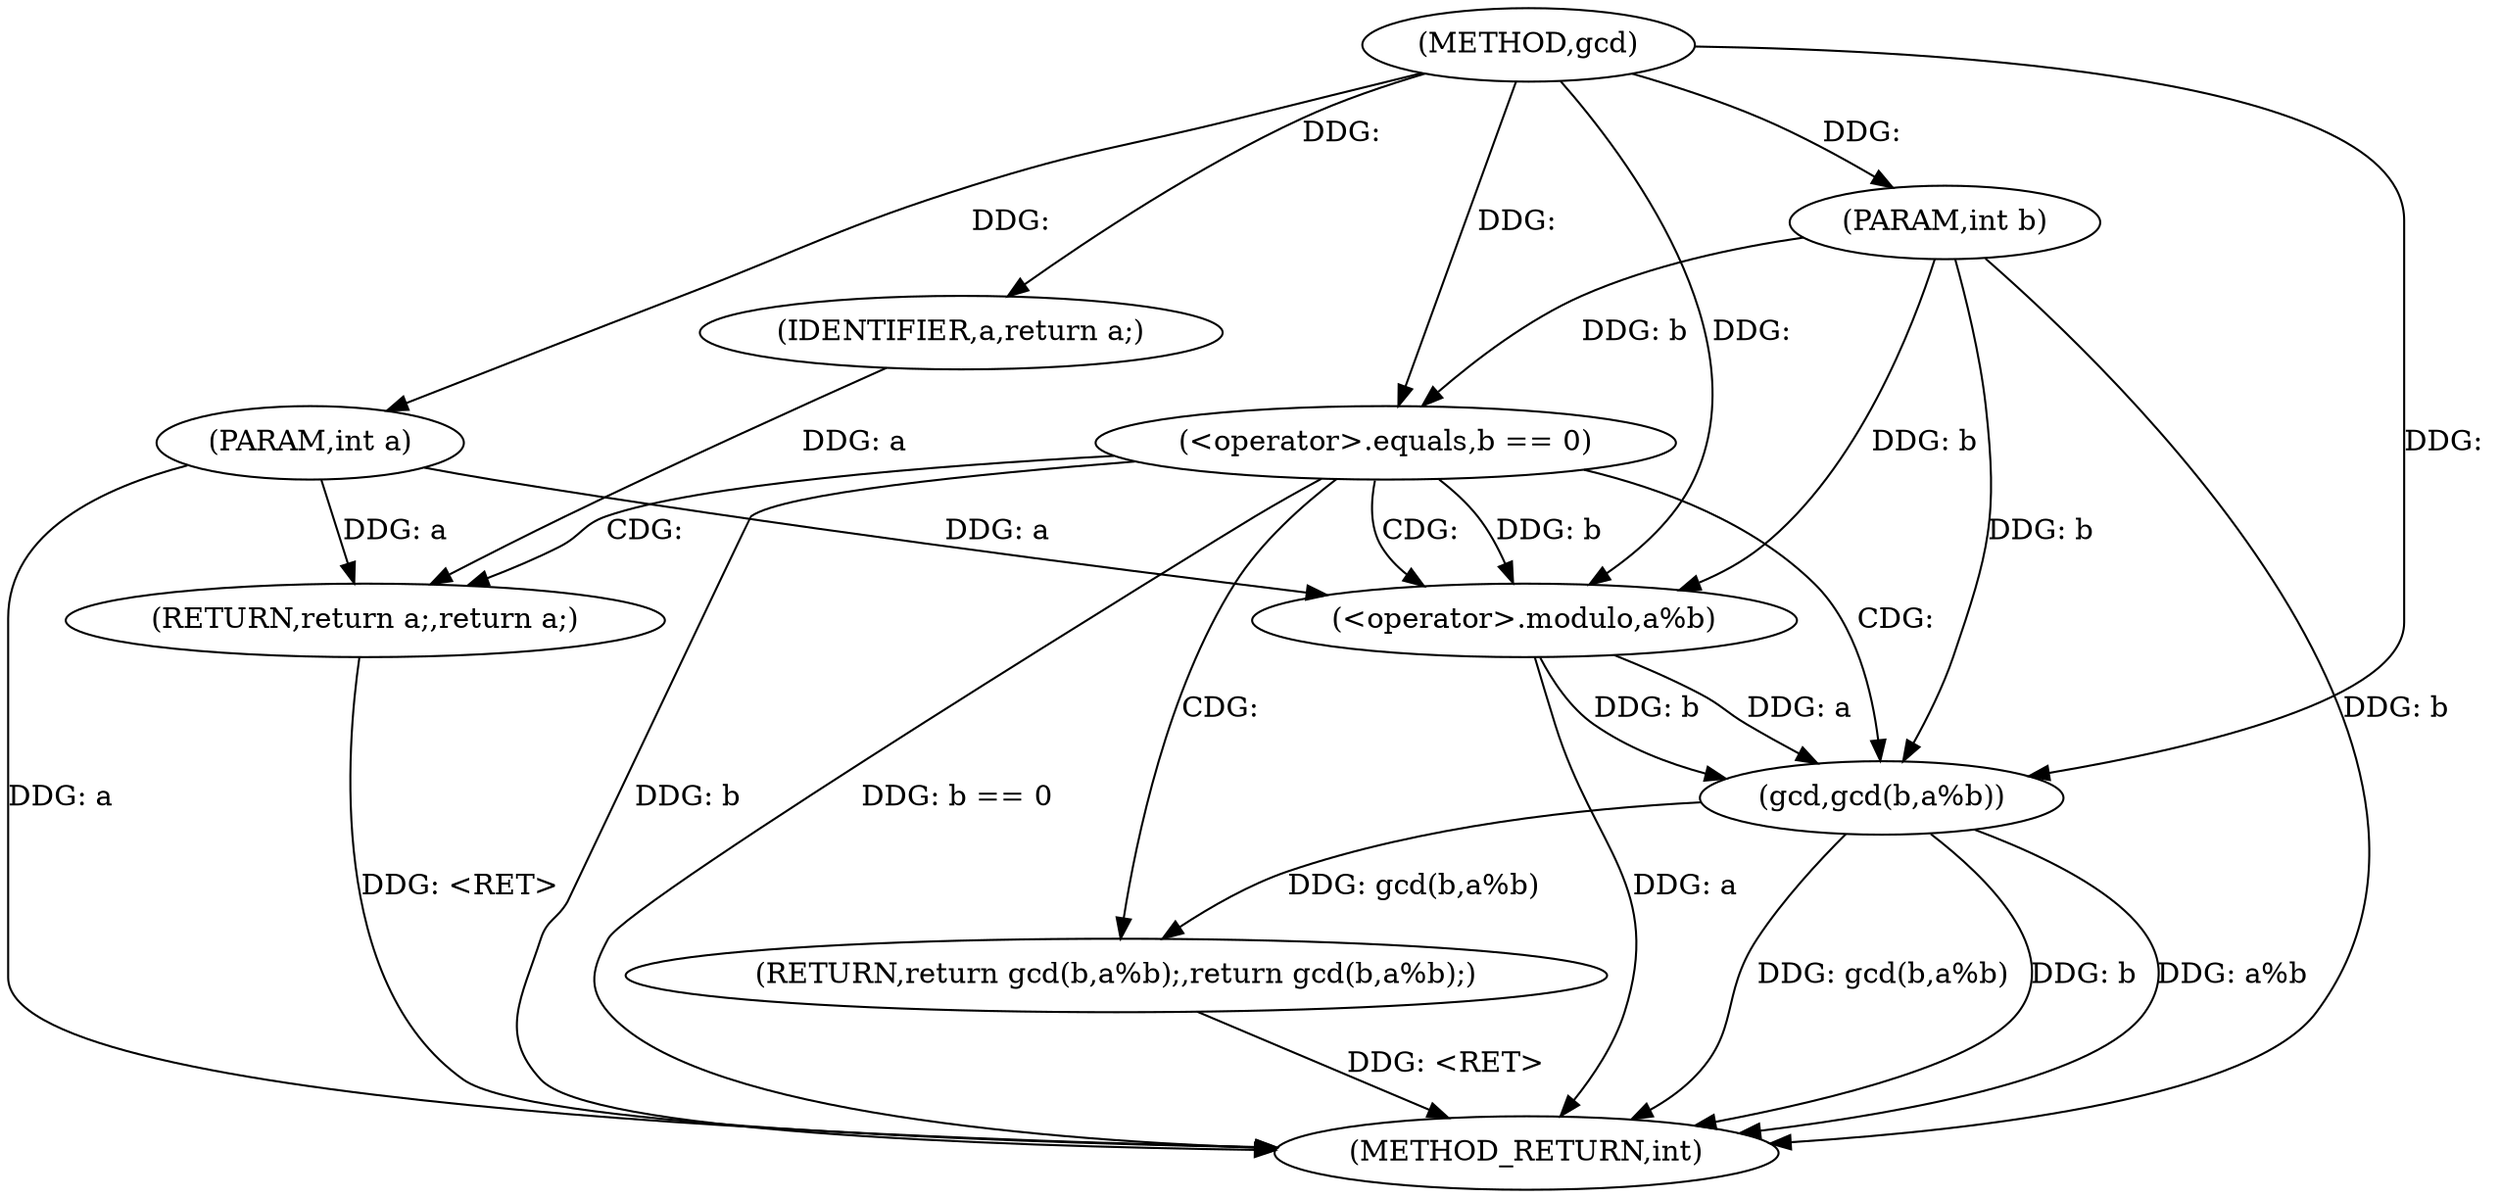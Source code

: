 digraph "gcd" {  
"1000120" [label = "(METHOD,gcd)" ]
"1000137" [label = "(METHOD_RETURN,int)" ]
"1000121" [label = "(PARAM,int a)" ]
"1000122" [label = "(PARAM,int b)" ]
"1000125" [label = "(<operator>.equals,b == 0)" ]
"1000128" [label = "(RETURN,return a;,return a;)" ]
"1000129" [label = "(IDENTIFIER,a,return a;)" ]
"1000131" [label = "(RETURN,return gcd(b,a%b);,return gcd(b,a%b);)" ]
"1000132" [label = "(gcd,gcd(b,a%b))" ]
"1000134" [label = "(<operator>.modulo,a%b)" ]
  "1000128" -> "1000137"  [ label = "DDG: <RET>"] 
  "1000121" -> "1000137"  [ label = "DDG: a"] 
  "1000122" -> "1000137"  [ label = "DDG: b"] 
  "1000125" -> "1000137"  [ label = "DDG: b"] 
  "1000125" -> "1000137"  [ label = "DDG: b == 0"] 
  "1000132" -> "1000137"  [ label = "DDG: b"] 
  "1000134" -> "1000137"  [ label = "DDG: a"] 
  "1000132" -> "1000137"  [ label = "DDG: a%b"] 
  "1000132" -> "1000137"  [ label = "DDG: gcd(b,a%b)"] 
  "1000131" -> "1000137"  [ label = "DDG: <RET>"] 
  "1000120" -> "1000121"  [ label = "DDG: "] 
  "1000120" -> "1000122"  [ label = "DDG: "] 
  "1000129" -> "1000128"  [ label = "DDG: a"] 
  "1000121" -> "1000128"  [ label = "DDG: a"] 
  "1000122" -> "1000125"  [ label = "DDG: b"] 
  "1000120" -> "1000125"  [ label = "DDG: "] 
  "1000120" -> "1000129"  [ label = "DDG: "] 
  "1000132" -> "1000131"  [ label = "DDG: gcd(b,a%b)"] 
  "1000134" -> "1000132"  [ label = "DDG: b"] 
  "1000122" -> "1000132"  [ label = "DDG: b"] 
  "1000120" -> "1000132"  [ label = "DDG: "] 
  "1000134" -> "1000132"  [ label = "DDG: a"] 
  "1000121" -> "1000134"  [ label = "DDG: a"] 
  "1000120" -> "1000134"  [ label = "DDG: "] 
  "1000125" -> "1000134"  [ label = "DDG: b"] 
  "1000122" -> "1000134"  [ label = "DDG: b"] 
  "1000125" -> "1000132"  [ label = "CDG: "] 
  "1000125" -> "1000128"  [ label = "CDG: "] 
  "1000125" -> "1000131"  [ label = "CDG: "] 
  "1000125" -> "1000134"  [ label = "CDG: "] 
}
